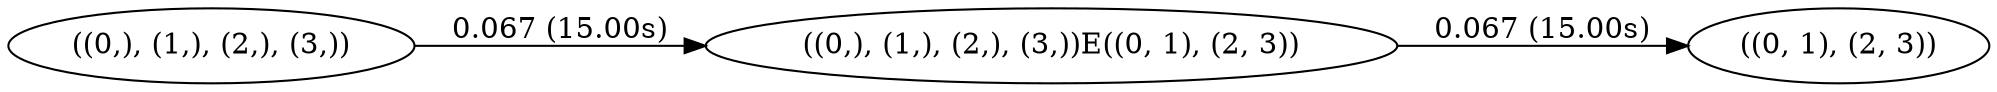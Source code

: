 digraph markov_chain { 
rankdir=LR;
"((0,), (1,), (2,), (3,))" -> "((0,), (1,), (2,), (3,))E((0, 1), (2, 3))" [ label = "0.067 (15.00s)" ]; 
"((0,), (1,), (2,), (3,))E((0, 1), (2, 3))" -> "((0, 1), (2, 3))" [label = "0.067 (15.00s)" ]; 
}
